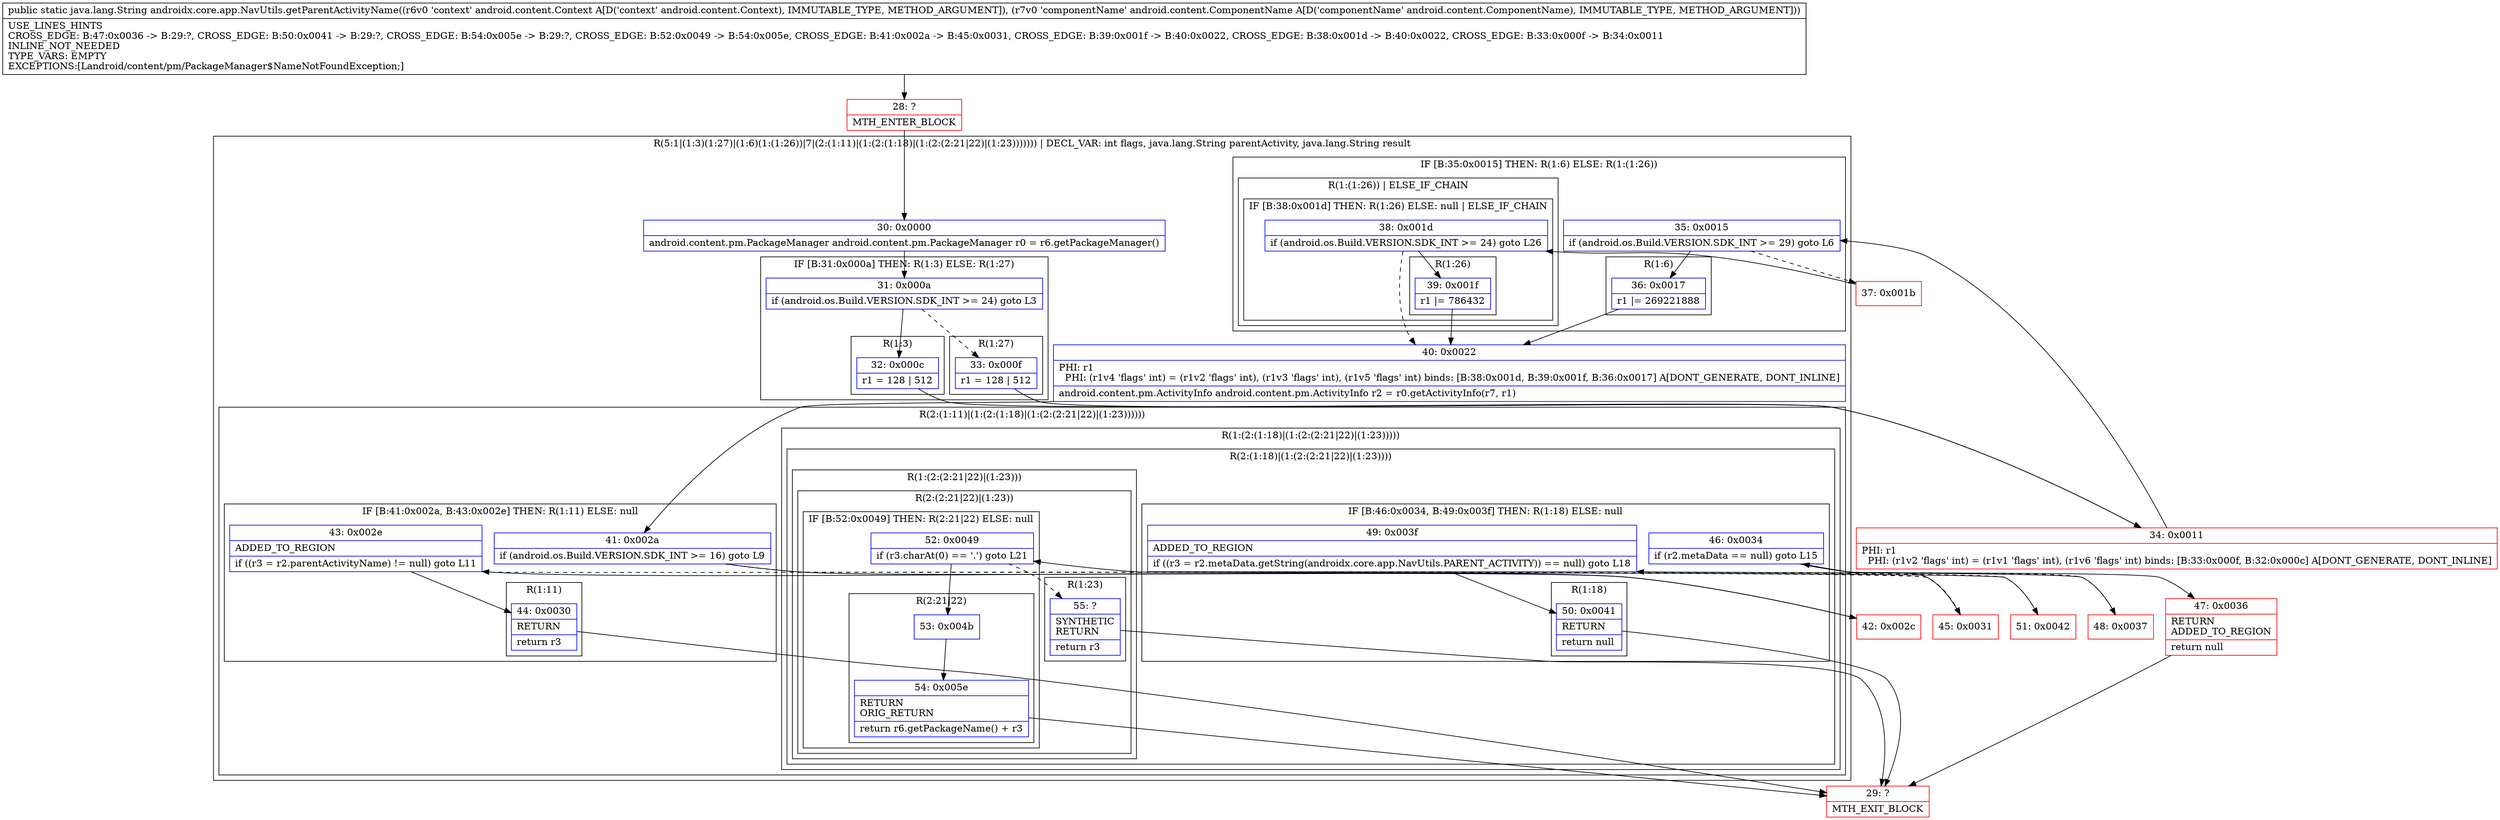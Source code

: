 digraph "CFG forandroidx.core.app.NavUtils.getParentActivityName(Landroid\/content\/Context;Landroid\/content\/ComponentName;)Ljava\/lang\/String;" {
subgraph cluster_Region_1770270274 {
label = "R(5:1|(1:3)(1:27)|(1:6)(1:(1:26))|7|(2:(1:11)|(1:(2:(1:18)|(1:(2:(2:21|22)|(1:23))))))) | DECL_VAR: int flags, java.lang.String parentActivity, java.lang.String result\l";
node [shape=record,color=blue];
Node_30 [shape=record,label="{30\:\ 0x0000|android.content.pm.PackageManager android.content.pm.PackageManager r0 = r6.getPackageManager()\l}"];
subgraph cluster_IfRegion_778466073 {
label = "IF [B:31:0x000a] THEN: R(1:3) ELSE: R(1:27)";
node [shape=record,color=blue];
Node_31 [shape=record,label="{31\:\ 0x000a|if (android.os.Build.VERSION.SDK_INT \>= 24) goto L3\l}"];
subgraph cluster_Region_1147562253 {
label = "R(1:3)";
node [shape=record,color=blue];
Node_32 [shape=record,label="{32\:\ 0x000c|r1 = 128 \| 512\l}"];
}
subgraph cluster_Region_1380402571 {
label = "R(1:27)";
node [shape=record,color=blue];
Node_33 [shape=record,label="{33\:\ 0x000f|r1 = 128 \| 512\l}"];
}
}
subgraph cluster_IfRegion_784950492 {
label = "IF [B:35:0x0015] THEN: R(1:6) ELSE: R(1:(1:26))";
node [shape=record,color=blue];
Node_35 [shape=record,label="{35\:\ 0x0015|if (android.os.Build.VERSION.SDK_INT \>= 29) goto L6\l}"];
subgraph cluster_Region_207139066 {
label = "R(1:6)";
node [shape=record,color=blue];
Node_36 [shape=record,label="{36\:\ 0x0017|r1 \|= 269221888\l}"];
}
subgraph cluster_Region_1863609166 {
label = "R(1:(1:26)) | ELSE_IF_CHAIN\l";
node [shape=record,color=blue];
subgraph cluster_IfRegion_1243322192 {
label = "IF [B:38:0x001d] THEN: R(1:26) ELSE: null | ELSE_IF_CHAIN\l";
node [shape=record,color=blue];
Node_38 [shape=record,label="{38\:\ 0x001d|if (android.os.Build.VERSION.SDK_INT \>= 24) goto L26\l}"];
subgraph cluster_Region_257953987 {
label = "R(1:26)";
node [shape=record,color=blue];
Node_39 [shape=record,label="{39\:\ 0x001f|r1 \|= 786432\l}"];
}
}
}
}
Node_40 [shape=record,label="{40\:\ 0x0022|PHI: r1 \l  PHI: (r1v4 'flags' int) = (r1v2 'flags' int), (r1v3 'flags' int), (r1v5 'flags' int) binds: [B:38:0x001d, B:39:0x001f, B:36:0x0017] A[DONT_GENERATE, DONT_INLINE]\l|android.content.pm.ActivityInfo android.content.pm.ActivityInfo r2 = r0.getActivityInfo(r7, r1)\l}"];
subgraph cluster_Region_1475926961 {
label = "R(2:(1:11)|(1:(2:(1:18)|(1:(2:(2:21|22)|(1:23))))))";
node [shape=record,color=blue];
subgraph cluster_IfRegion_753211159 {
label = "IF [B:41:0x002a, B:43:0x002e] THEN: R(1:11) ELSE: null";
node [shape=record,color=blue];
Node_41 [shape=record,label="{41\:\ 0x002a|if (android.os.Build.VERSION.SDK_INT \>= 16) goto L9\l}"];
Node_43 [shape=record,label="{43\:\ 0x002e|ADDED_TO_REGION\l|if ((r3 = r2.parentActivityName) != null) goto L11\l}"];
subgraph cluster_Region_846379542 {
label = "R(1:11)";
node [shape=record,color=blue];
Node_44 [shape=record,label="{44\:\ 0x0030|RETURN\l|return r3\l}"];
}
}
subgraph cluster_Region_2121328909 {
label = "R(1:(2:(1:18)|(1:(2:(2:21|22)|(1:23)))))";
node [shape=record,color=blue];
subgraph cluster_Region_1749504132 {
label = "R(2:(1:18)|(1:(2:(2:21|22)|(1:23))))";
node [shape=record,color=blue];
subgraph cluster_IfRegion_588049472 {
label = "IF [B:46:0x0034, B:49:0x003f] THEN: R(1:18) ELSE: null";
node [shape=record,color=blue];
Node_46 [shape=record,label="{46\:\ 0x0034|if (r2.metaData == null) goto L15\l}"];
Node_49 [shape=record,label="{49\:\ 0x003f|ADDED_TO_REGION\l|if ((r3 = r2.metaData.getString(androidx.core.app.NavUtils.PARENT_ACTIVITY)) == null) goto L18\l}"];
subgraph cluster_Region_2045983598 {
label = "R(1:18)";
node [shape=record,color=blue];
Node_50 [shape=record,label="{50\:\ 0x0041|RETURN\l|return null\l}"];
}
}
subgraph cluster_Region_1593220172 {
label = "R(1:(2:(2:21|22)|(1:23)))";
node [shape=record,color=blue];
subgraph cluster_Region_657931806 {
label = "R(2:(2:21|22)|(1:23))";
node [shape=record,color=blue];
subgraph cluster_IfRegion_1965459724 {
label = "IF [B:52:0x0049] THEN: R(2:21|22) ELSE: null";
node [shape=record,color=blue];
Node_52 [shape=record,label="{52\:\ 0x0049|if (r3.charAt(0) == '.') goto L21\l}"];
subgraph cluster_Region_367981709 {
label = "R(2:21|22)";
node [shape=record,color=blue];
Node_53 [shape=record,label="{53\:\ 0x004b}"];
Node_54 [shape=record,label="{54\:\ 0x005e|RETURN\lORIG_RETURN\l|return r6.getPackageName() + r3\l}"];
}
}
subgraph cluster_Region_2140151424 {
label = "R(1:23)";
node [shape=record,color=blue];
Node_55 [shape=record,label="{55\:\ ?|SYNTHETIC\lRETURN\l|return r3\l}"];
}
}
}
}
}
}
}
Node_28 [shape=record,color=red,label="{28\:\ ?|MTH_ENTER_BLOCK\l}"];
Node_34 [shape=record,color=red,label="{34\:\ 0x0011|PHI: r1 \l  PHI: (r1v2 'flags' int) = (r1v1 'flags' int), (r1v6 'flags' int) binds: [B:33:0x000f, B:32:0x000c] A[DONT_GENERATE, DONT_INLINE]\l}"];
Node_42 [shape=record,color=red,label="{42\:\ 0x002c}"];
Node_29 [shape=record,color=red,label="{29\:\ ?|MTH_EXIT_BLOCK\l}"];
Node_45 [shape=record,color=red,label="{45\:\ 0x0031}"];
Node_47 [shape=record,color=red,label="{47\:\ 0x0036|RETURN\lADDED_TO_REGION\l|return null\l}"];
Node_48 [shape=record,color=red,label="{48\:\ 0x0037}"];
Node_51 [shape=record,color=red,label="{51\:\ 0x0042}"];
Node_37 [shape=record,color=red,label="{37\:\ 0x001b}"];
MethodNode[shape=record,label="{public static java.lang.String androidx.core.app.NavUtils.getParentActivityName((r6v0 'context' android.content.Context A[D('context' android.content.Context), IMMUTABLE_TYPE, METHOD_ARGUMENT]), (r7v0 'componentName' android.content.ComponentName A[D('componentName' android.content.ComponentName), IMMUTABLE_TYPE, METHOD_ARGUMENT]))  | USE_LINES_HINTS\lCROSS_EDGE: B:47:0x0036 \-\> B:29:?, CROSS_EDGE: B:50:0x0041 \-\> B:29:?, CROSS_EDGE: B:54:0x005e \-\> B:29:?, CROSS_EDGE: B:52:0x0049 \-\> B:54:0x005e, CROSS_EDGE: B:41:0x002a \-\> B:45:0x0031, CROSS_EDGE: B:39:0x001f \-\> B:40:0x0022, CROSS_EDGE: B:38:0x001d \-\> B:40:0x0022, CROSS_EDGE: B:33:0x000f \-\> B:34:0x0011\lINLINE_NOT_NEEDED\lTYPE_VARS: EMPTY\lEXCEPTIONS:[Landroid\/content\/pm\/PackageManager$NameNotFoundException;]\l}"];
MethodNode -> Node_28;Node_30 -> Node_31;
Node_31 -> Node_32;
Node_31 -> Node_33[style=dashed];
Node_32 -> Node_34;
Node_33 -> Node_34;
Node_35 -> Node_36;
Node_35 -> Node_37[style=dashed];
Node_36 -> Node_40;
Node_38 -> Node_39;
Node_38 -> Node_40[style=dashed];
Node_39 -> Node_40;
Node_40 -> Node_41;
Node_41 -> Node_42;
Node_41 -> Node_45[style=dashed];
Node_43 -> Node_44;
Node_43 -> Node_45[style=dashed];
Node_44 -> Node_29;
Node_46 -> Node_47;
Node_46 -> Node_48[style=dashed];
Node_49 -> Node_50;
Node_49 -> Node_51[style=dashed];
Node_50 -> Node_29;
Node_52 -> Node_53;
Node_52 -> Node_55[style=dashed];
Node_53 -> Node_54;
Node_54 -> Node_29;
Node_55 -> Node_29;
Node_28 -> Node_30;
Node_34 -> Node_35;
Node_42 -> Node_43;
Node_45 -> Node_46;
Node_47 -> Node_29;
Node_48 -> Node_49;
Node_51 -> Node_52;
Node_37 -> Node_38;
}

